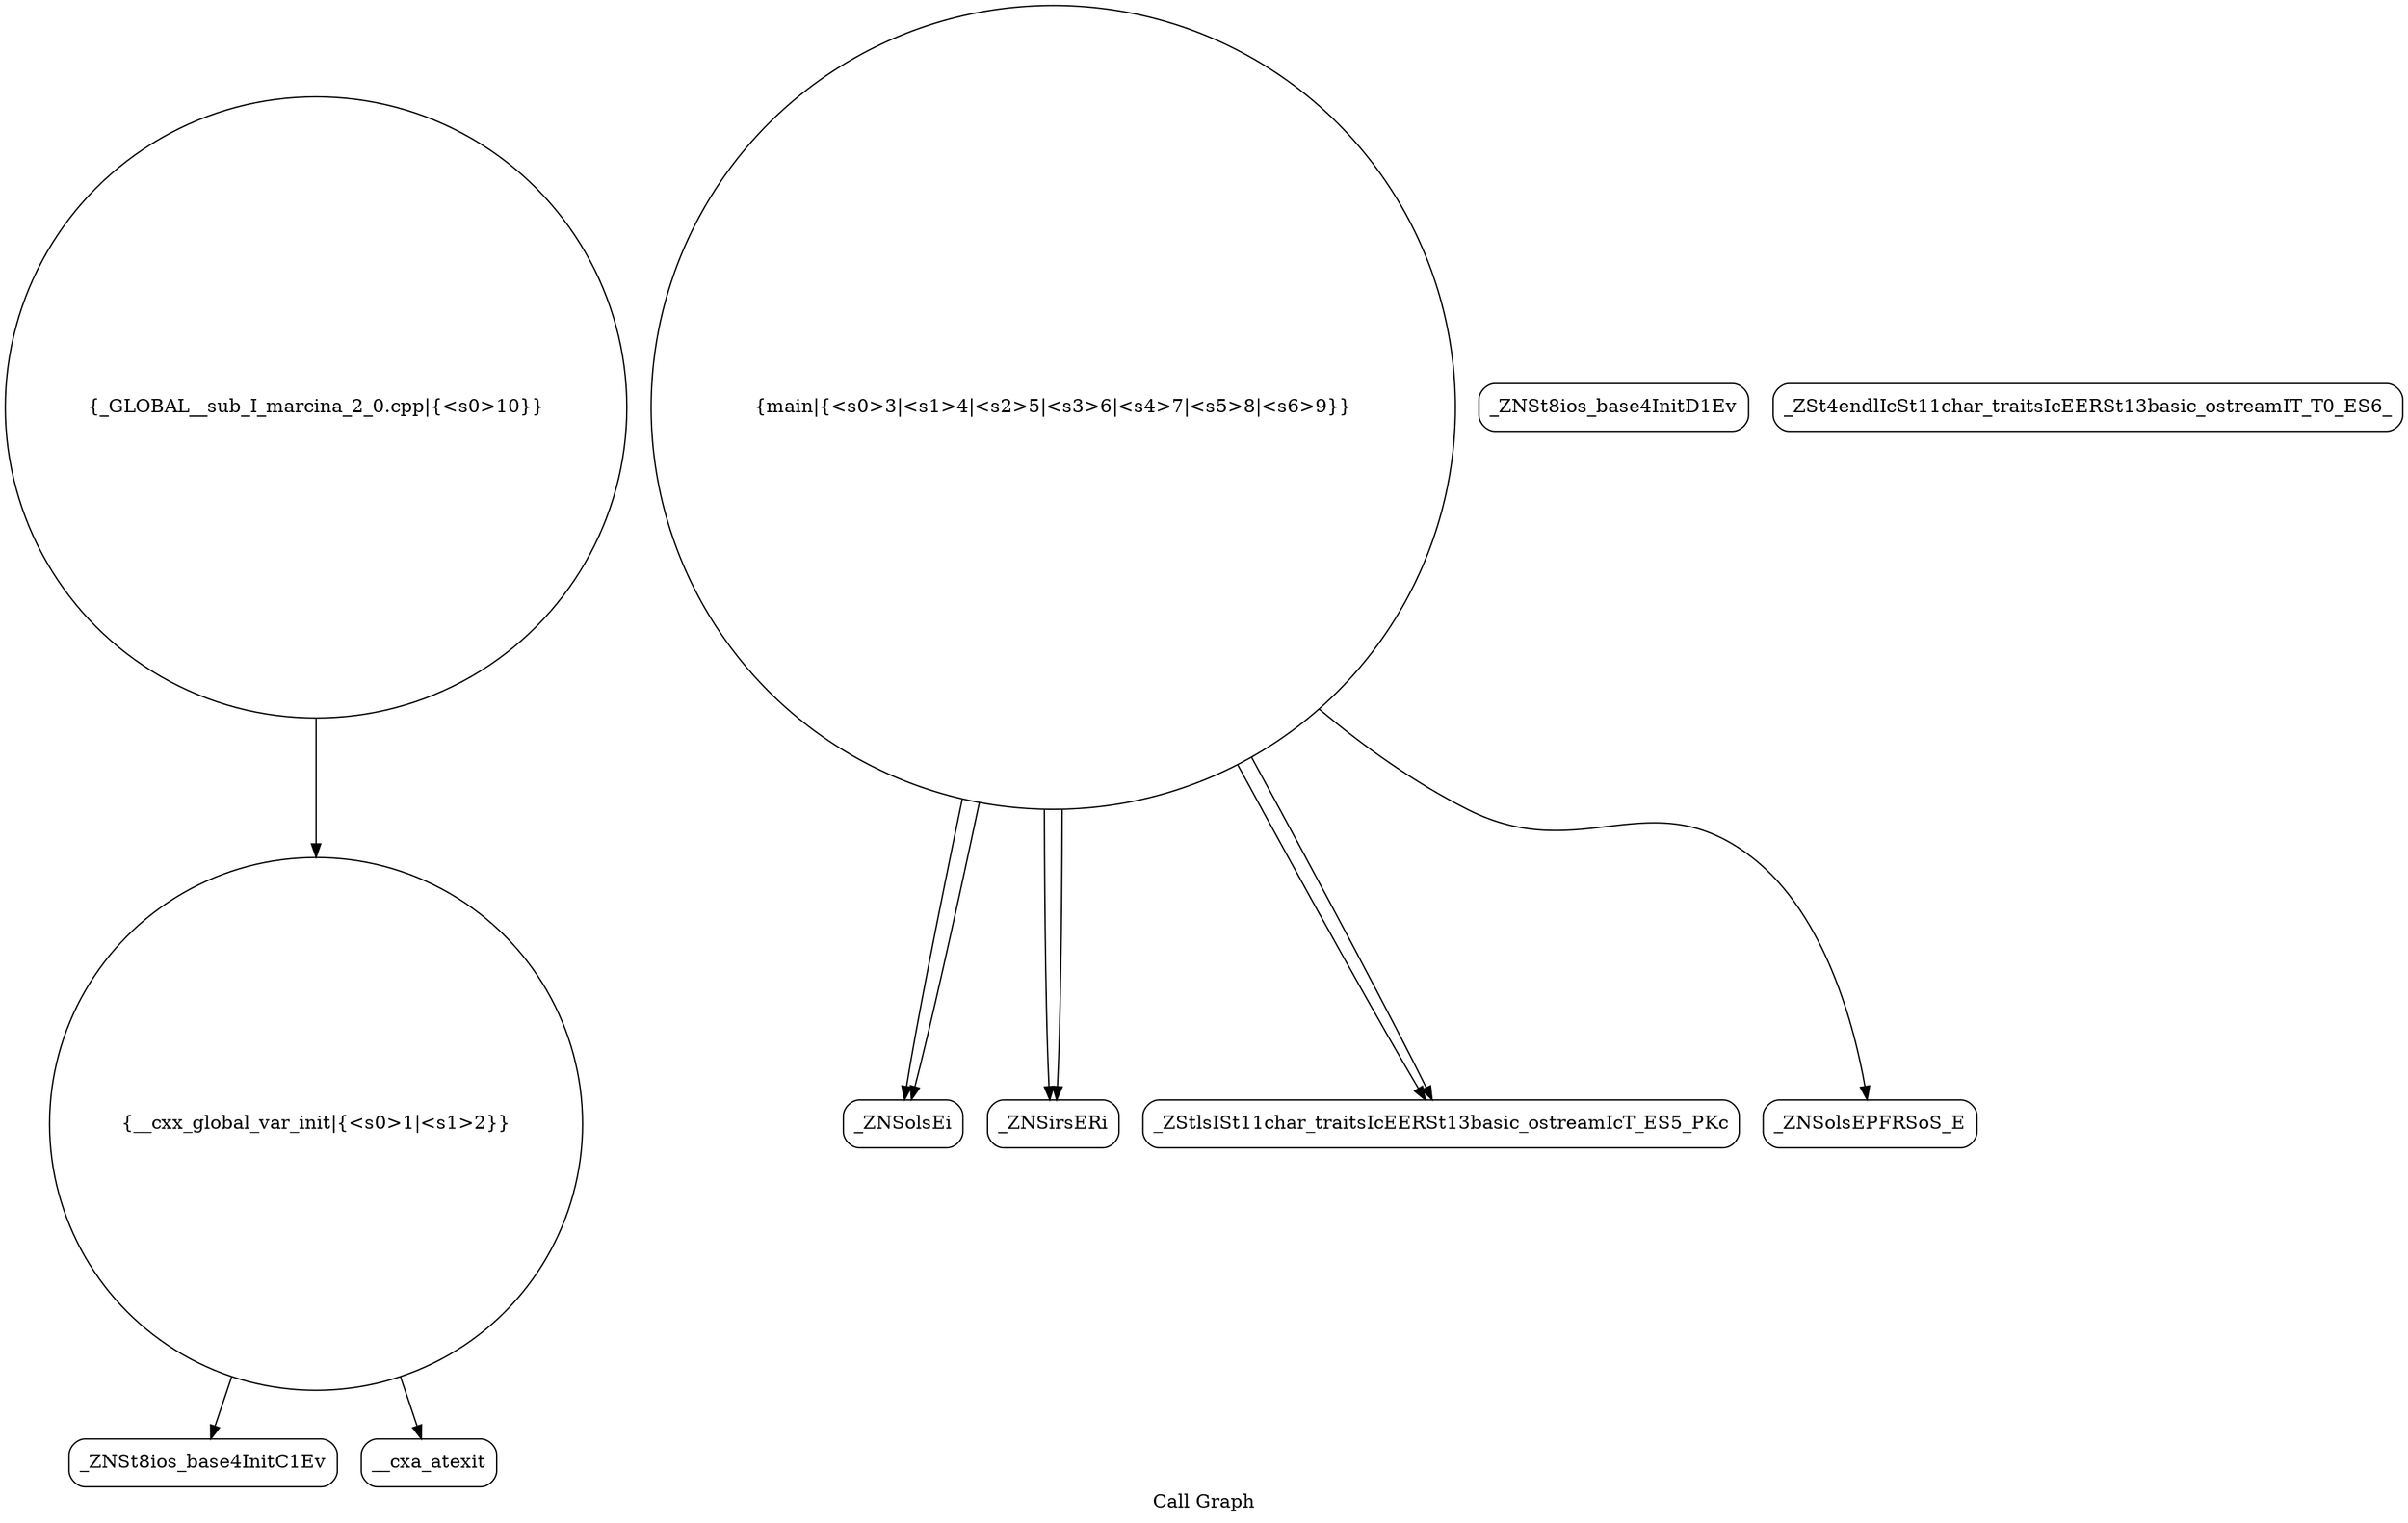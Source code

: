 digraph "Call Graph" {
	label="Call Graph";

	Node0x55fe2754a210 [shape=record,shape=circle,label="{__cxx_global_var_init|{<s0>1|<s1>2}}"];
	Node0x55fe2754a210:s0 -> Node0x55fe2754a6a0[color=black];
	Node0x55fe2754a210:s1 -> Node0x55fe2754a7a0[color=black];
	Node0x55fe2754a9a0 [shape=record,shape=Mrecord,label="{_ZNSolsEi}"];
	Node0x55fe2754a720 [shape=record,shape=Mrecord,label="{_ZNSt8ios_base4InitD1Ev}"];
	Node0x55fe2754aaa0 [shape=record,shape=Mrecord,label="{_ZSt4endlIcSt11char_traitsIcEERSt13basic_ostreamIT_T0_ES6_}"];
	Node0x55fe2754a820 [shape=record,shape=circle,label="{main|{<s0>3|<s1>4|<s2>5|<s3>6|<s4>7|<s5>8|<s6>9}}"];
	Node0x55fe2754a820:s0 -> Node0x55fe2754a8a0[color=black];
	Node0x55fe2754a820:s1 -> Node0x55fe2754a8a0[color=black];
	Node0x55fe2754a820:s2 -> Node0x55fe2754a920[color=black];
	Node0x55fe2754a820:s3 -> Node0x55fe2754a9a0[color=black];
	Node0x55fe2754a820:s4 -> Node0x55fe2754a920[color=black];
	Node0x55fe2754a820:s5 -> Node0x55fe2754a9a0[color=black];
	Node0x55fe2754a820:s6 -> Node0x55fe2754aa20[color=black];
	Node0x55fe2754a920 [shape=record,shape=Mrecord,label="{_ZStlsISt11char_traitsIcEERSt13basic_ostreamIcT_ES5_PKc}"];
	Node0x55fe2754a6a0 [shape=record,shape=Mrecord,label="{_ZNSt8ios_base4InitC1Ev}"];
	Node0x55fe2754aa20 [shape=record,shape=Mrecord,label="{_ZNSolsEPFRSoS_E}"];
	Node0x55fe2754a7a0 [shape=record,shape=Mrecord,label="{__cxa_atexit}"];
	Node0x55fe2754ab20 [shape=record,shape=circle,label="{_GLOBAL__sub_I_marcina_2_0.cpp|{<s0>10}}"];
	Node0x55fe2754ab20:s0 -> Node0x55fe2754a210[color=black];
	Node0x55fe2754a8a0 [shape=record,shape=Mrecord,label="{_ZNSirsERi}"];
}
